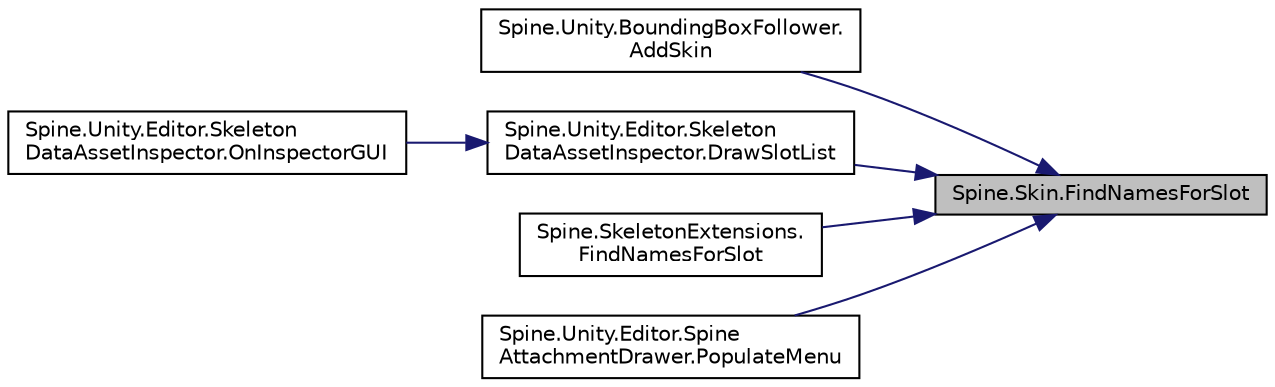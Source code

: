 digraph "Spine.Skin.FindNamesForSlot"
{
 // LATEX_PDF_SIZE
  edge [fontname="Helvetica",fontsize="10",labelfontname="Helvetica",labelfontsize="10"];
  node [fontname="Helvetica",fontsize="10",shape=record];
  rankdir="RL";
  Node1 [label="Spine.Skin.FindNamesForSlot",height=0.2,width=0.4,color="black", fillcolor="grey75", style="filled", fontcolor="black",tooltip="Finds the skin keys for a given slot. The results are added to the passed List(names)."];
  Node1 -> Node2 [dir="back",color="midnightblue",fontsize="10",style="solid"];
  Node2 [label="Spine.Unity.BoundingBoxFollower.\lAddSkin",height=0.2,width=0.4,color="black", fillcolor="white", style="filled",URL="$class_spine_1_1_unity_1_1_bounding_box_follower.html#accd0c907e05c9dc30dc83e34f4de3283",tooltip=" "];
  Node1 -> Node3 [dir="back",color="midnightblue",fontsize="10",style="solid"];
  Node3 [label="Spine.Unity.Editor.Skeleton\lDataAssetInspector.DrawSlotList",height=0.2,width=0.4,color="black", fillcolor="white", style="filled",URL="$class_spine_1_1_unity_1_1_editor_1_1_skeleton_data_asset_inspector.html#ac4b97e7b46c7c5497bbf56efa263691b",tooltip=" "];
  Node3 -> Node4 [dir="back",color="midnightblue",fontsize="10",style="solid"];
  Node4 [label="Spine.Unity.Editor.Skeleton\lDataAssetInspector.OnInspectorGUI",height=0.2,width=0.4,color="black", fillcolor="white", style="filled",URL="$class_spine_1_1_unity_1_1_editor_1_1_skeleton_data_asset_inspector.html#ac3d0f9499211735f35ac647173858cb1",tooltip=" "];
  Node1 -> Node5 [dir="back",color="midnightblue",fontsize="10",style="solid"];
  Node5 [label="Spine.SkeletonExtensions.\lFindNamesForSlot",height=0.2,width=0.4,color="black", fillcolor="white", style="filled",URL="$class_spine_1_1_skeleton_extensions.html#a2018cc91668746eb1fafec2937dd89b7",tooltip="Spine.Skin.FindNamesForSlot(int,List)"];
  Node1 -> Node6 [dir="back",color="midnightblue",fontsize="10",style="solid"];
  Node6 [label="Spine.Unity.Editor.Spine\lAttachmentDrawer.PopulateMenu",height=0.2,width=0.4,color="black", fillcolor="white", style="filled",URL="$class_spine_1_1_unity_1_1_editor_1_1_spine_attachment_drawer.html#abf2a73893500d60140e5f5b2bc7191c5",tooltip=" "];
}
